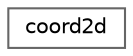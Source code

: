 digraph "Graphical Class Hierarchy"
{
 // LATEX_PDF_SIZE
  bgcolor="transparent";
  edge [fontname=Helvetica,fontsize=10,labelfontname=Helvetica,labelfontsize=10];
  node [fontname=Helvetica,fontsize=10,shape=box,height=0.2,width=0.4];
  rankdir="LR";
  Node0 [label="coord2d",height=0.2,width=0.4,color="grey40", fillcolor="white", style="filled",URL="$structcoord2d.html",tooltip=" "];
}
